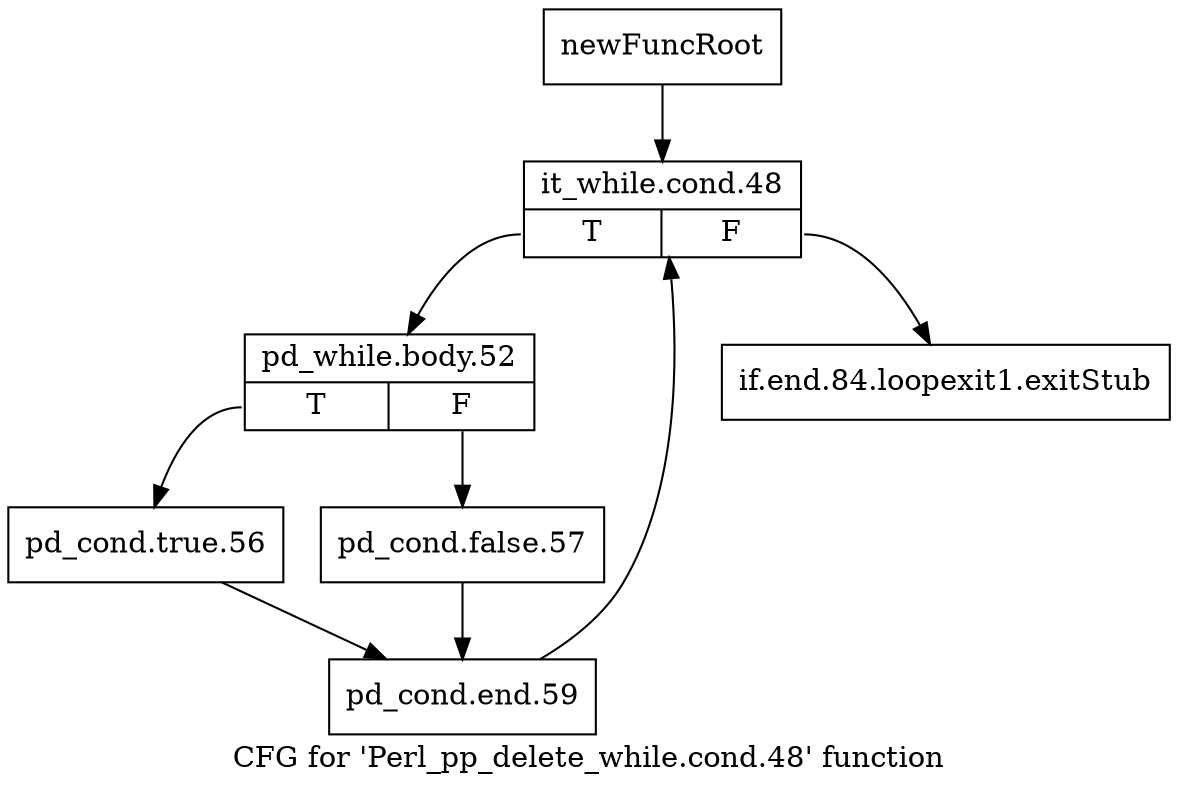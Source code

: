 digraph "CFG for 'Perl_pp_delete_while.cond.48' function" {
	label="CFG for 'Perl_pp_delete_while.cond.48' function";

	Node0x4e550e0 [shape=record,label="{newFuncRoot}"];
	Node0x4e550e0 -> Node0x4e55180;
	Node0x4e55130 [shape=record,label="{if.end.84.loopexit1.exitStub}"];
	Node0x4e55180 [shape=record,label="{it_while.cond.48|{<s0>T|<s1>F}}"];
	Node0x4e55180:s0 -> Node0x4e551d0;
	Node0x4e55180:s1 -> Node0x4e55130;
	Node0x4e551d0 [shape=record,label="{pd_while.body.52|{<s0>T|<s1>F}}"];
	Node0x4e551d0:s0 -> Node0x4e55270;
	Node0x4e551d0:s1 -> Node0x4e55220;
	Node0x4e55220 [shape=record,label="{pd_cond.false.57}"];
	Node0x4e55220 -> Node0x4e552c0;
	Node0x4e55270 [shape=record,label="{pd_cond.true.56}"];
	Node0x4e55270 -> Node0x4e552c0;
	Node0x4e552c0 [shape=record,label="{pd_cond.end.59}"];
	Node0x4e552c0 -> Node0x4e55180;
}
